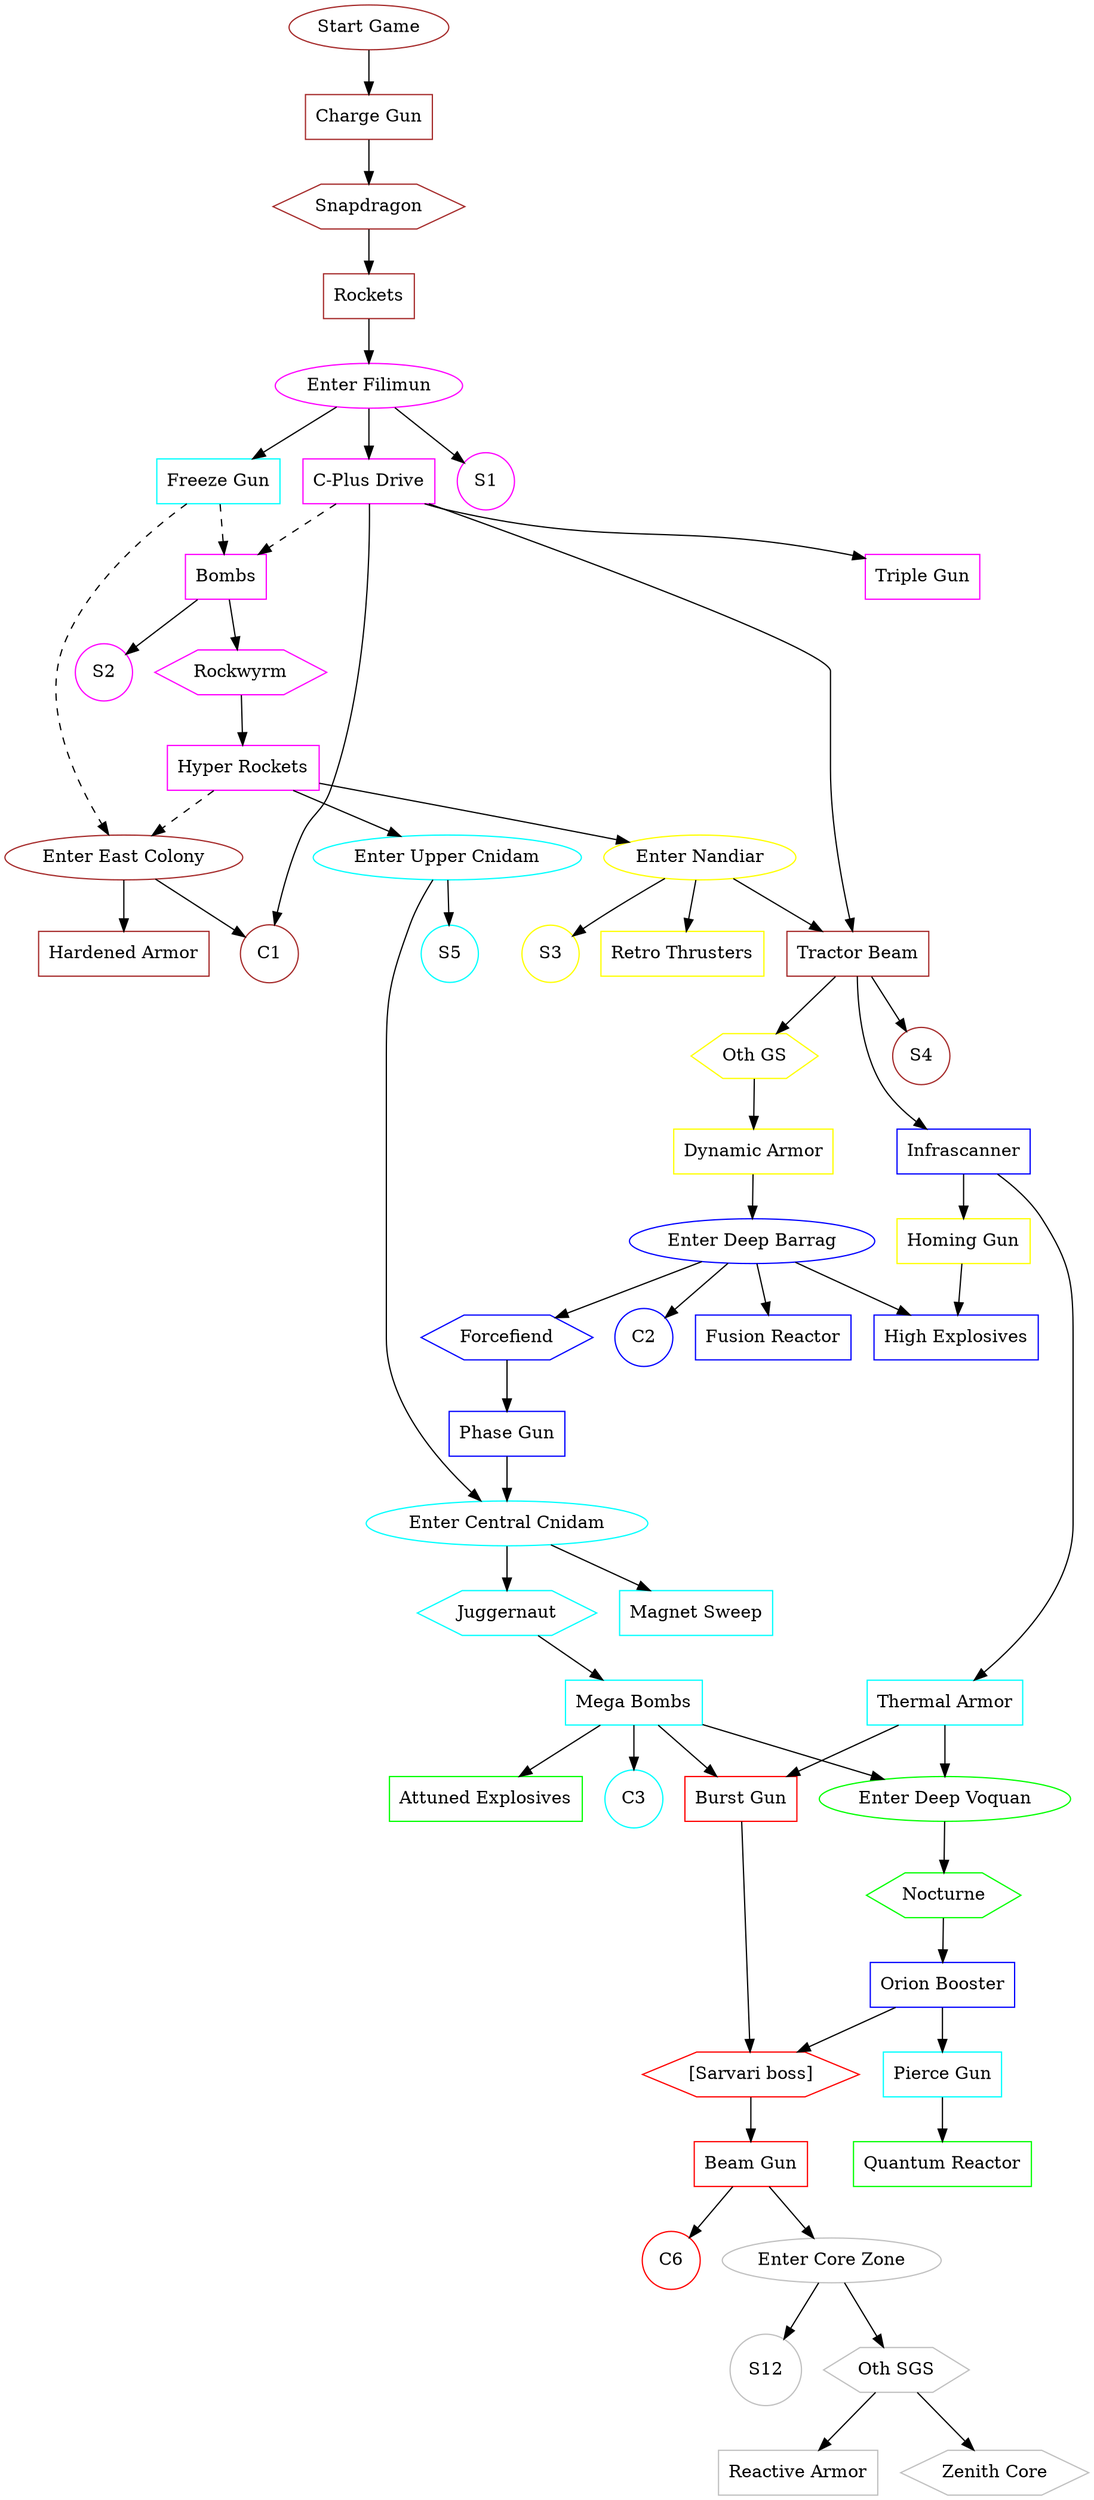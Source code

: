 digraph azimuth {

node [shape=box];

// Upgrades:
"Charge Gun" [color=brown];
"Rockets" [color=brown];
"Freeze Gun" [color=cyan];
"Hardened Armor" [color=brown];
"C-Plus Drive" [color=magenta];
"Triple Gun" [color=magenta];
"Bombs" [color=magenta];
"Hyper Rockets" [color=magenta];
"Tractor Beam" [color=brown];
"Homing Gun" [color=yellow];
"Retro Thrusters" [color=yellow];
"Phase Gun" [color=blue];
"Infrascanner" [color=blue];
"Fusion Reactor" [color=blue];
"Thermal Armor" [color=cyan];
"Dynamic Armor" [color=yellow];
"Magnet Sweep" [color=cyan];
"Mega Bombs" [color=cyan];
"High Explosives" [color=blue];
"Attuned Explosives" [color=green];
"Orion Booster" [color=blue];
"Quantum Reactor" [color=green];
"Burst Gun" [color=red];
"Pierce Gun" [color=cyan];
"Beam Gun" [color=red];
"Reactive Armor" [color=gray];
// Shield batteries:
"S1" [shape=circle, color=magenta];
"S2" [shape=circle, color=magenta];
"S3" [shape=circle, color=yellow];
"S4" [shape=circle, color=brown];
"S5" [shape=circle, color=cyan];
"S12" [shape=circle, color=gray];
// Capacitors:
"C1" [shape=circle, color=brown];
"C2" [shape=circle, color=blue];
"C3" [shape=circle, color=cyan];
"C6" [shape=circle, color=red];

// Bosses:
"Snapdragon" [shape=hexagon, color=brown];
"Rockwyrm" [shape=hexagon, color=magenta];
"Oth GS" [shape=hexagon, color=yellow];
"Forcefiend" [shape=hexagon, color=blue];
"Juggernaut" [shape=hexagon, color=cyan];
"Nocturne" [shape=hexagon, color=green];
"[Sarvari boss]" [shape=hexagon, color=red];
"Oth SGS" [shape=hexagon, color=gray];
"Zenith Core" [shape=hexagon, color=gray];

// Navigation:
"Start Game" [shape=ellipse, color=brown];
"Enter East Colony" [shape=ellipse, color=brown];
"Enter Filimun" [shape=ellipse, color=magenta];
"Enter Nandiar" [shape=ellipse, color=yellow];
"Enter Deep Barrag" [shape=ellipse, color=blue];
"Enter Upper Cnidam" [shape=ellipse, color=cyan];
"Enter Central Cnidam" [shape=ellipse, color=cyan];
"Enter Deep Voquan" [shape=ellipse, color=green];
"Enter Core Zone" [shape=ellipse, color=gray];

// Dependencies:
"Start Game" -> "Charge Gun" -> "Snapdragon" -> "Rockets";
"Rockets" -> "Enter Filimun";
"Enter Filimun" -> "S1";
"Enter Filimun" -> "Freeze Gun";
"Enter Filimun" -> "C-Plus Drive";
"C-Plus Drive" -> "Tractor Beam";
"Freeze Gun" -> "Enter East Colony" [style=dashed];
"Hyper Rockets" -> "Enter East Colony" [style=dashed];
"Enter East Colony" -> "Hardened Armor";
"Enter East Colony" -> "C1";
"C-Plus Drive" -> "C1";
"Freeze Gun" -> "Bombs" [style=dashed];
"C-Plus Drive" -> "Bombs" [style=dashed];
"Bombs" -> "Rockwyrm";
"Rockwyrm" -> "Hyper Rockets" -> "Enter Nandiar";
"C-Plus Drive" -> "Triple Gun";
"Oth GS" -> "Dynamic Armor";
"Enter Nandiar" -> "Tractor Beam";
"Bombs" -> "S2";
"Enter Nandiar" -> "Retro Thrusters";
"Enter Nandiar" -> "S3";
"Tractor Beam" -> "Infrascanner";
"Tractor Beam" -> "S4";
"Infrascanner" -> "Thermal Armor";
"Mega Bombs" -> "Burst Gun";
"Thermal Armor" -> "Burst Gun";
"Tractor Beam" -> "Oth GS";
"Infrascanner" -> "Homing Gun";
"Homing Gun" -> "High Explosives";
"Dynamic Armor" -> "Enter Deep Barrag";
"Enter Deep Barrag" -> "High Explosives";
"Enter Deep Barrag" -> "C2";
"Enter Deep Barrag" -> "Forcefiend";
"Forcefiend" -> "Phase Gun";
"Enter Deep Barrag" -> "Fusion Reactor";
"Hyper Rockets" -> "Enter Upper Cnidam";
"Enter Upper Cnidam" -> "S5";
"Enter Upper Cnidam" -> "Enter Central Cnidam";
"Phase Gun" -> "Enter Central Cnidam";
"Enter Central Cnidam" -> "Juggernaut";
"Enter Central Cnidam" -> "Magnet Sweep";
"Juggernaut" -> "Mega Bombs";
"Mega Bombs" -> "Enter Deep Voquan";
"Thermal Armor" -> "Enter Deep Voquan";
"Enter Deep Voquan" -> "Nocturne";
"Nocturne" -> "Orion Booster";
"Mega Bombs" -> "Attuned Explosives";
"Mega Bombs" -> "C3";
"Orion Booster" -> "Pierce Gun";
"Pierce Gun" -> "Quantum Reactor";
"Orion Booster" -> "[Sarvari boss]";
"Burst Gun" -> "[Sarvari boss]";
"[Sarvari boss]" -> "Beam Gun";
"Beam Gun" -> "Enter Core Zone";
"Beam Gun" -> "C6";
"Enter Core Zone" -> "S12";
"Enter Core Zone" -> "Oth SGS";
"Oth SGS" -> "Reactive Armor";
"Oth SGS" -> "Zenith Core";

}
